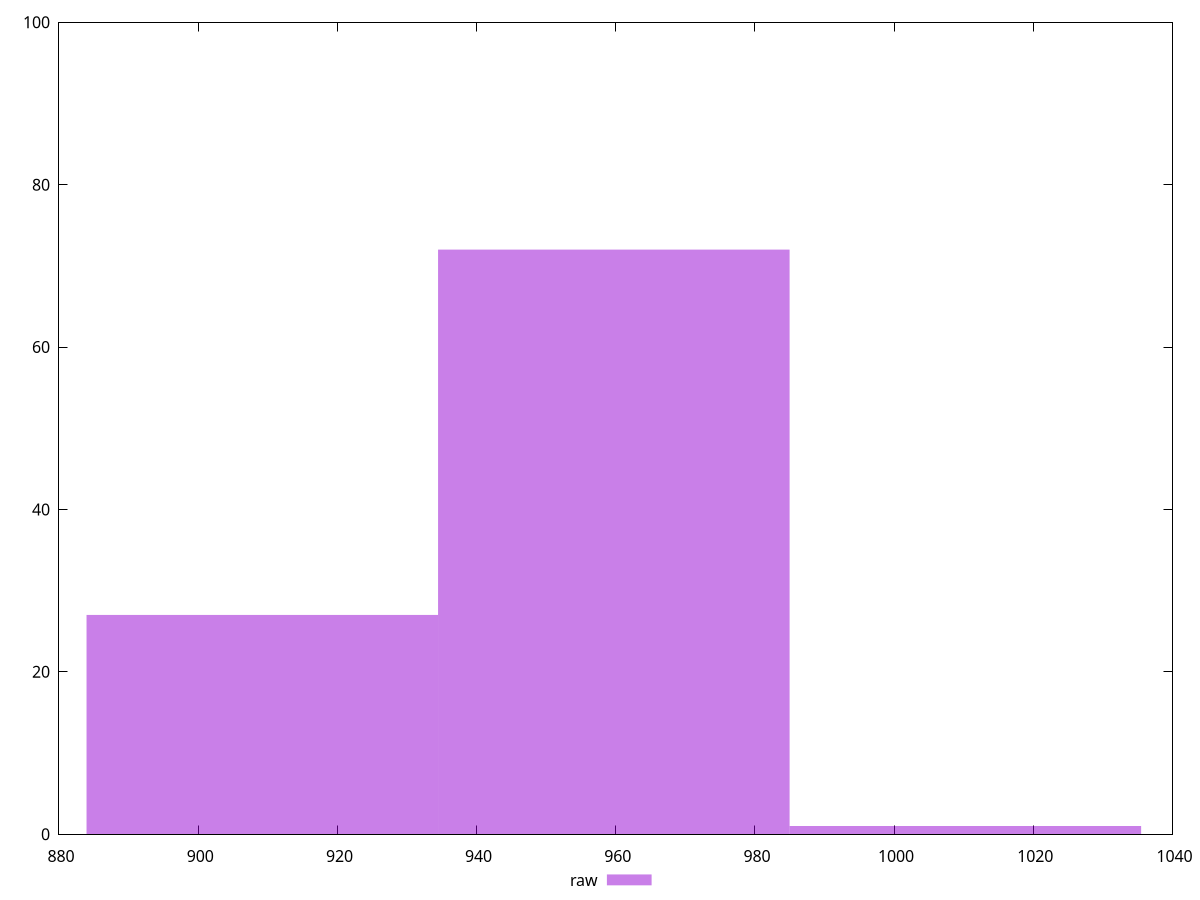 reset
set terminal svg size 640, 490 enhanced background rgb 'white'
set output "report_00007_2020-12-11T15:55:29.892Z/render-blocking-resources/samples/pages+cached/raw/histogram.svg"

$raw <<EOF
1010.2364434313041 1
959.7246212597389 72
909.2127990881737 27
EOF

set key outside below
set boxwidth 50.51182217156521
set yrange [0:100]
set style fill transparent solid 0.5 noborder

plot \
  $raw title "raw" with boxes, \


reset